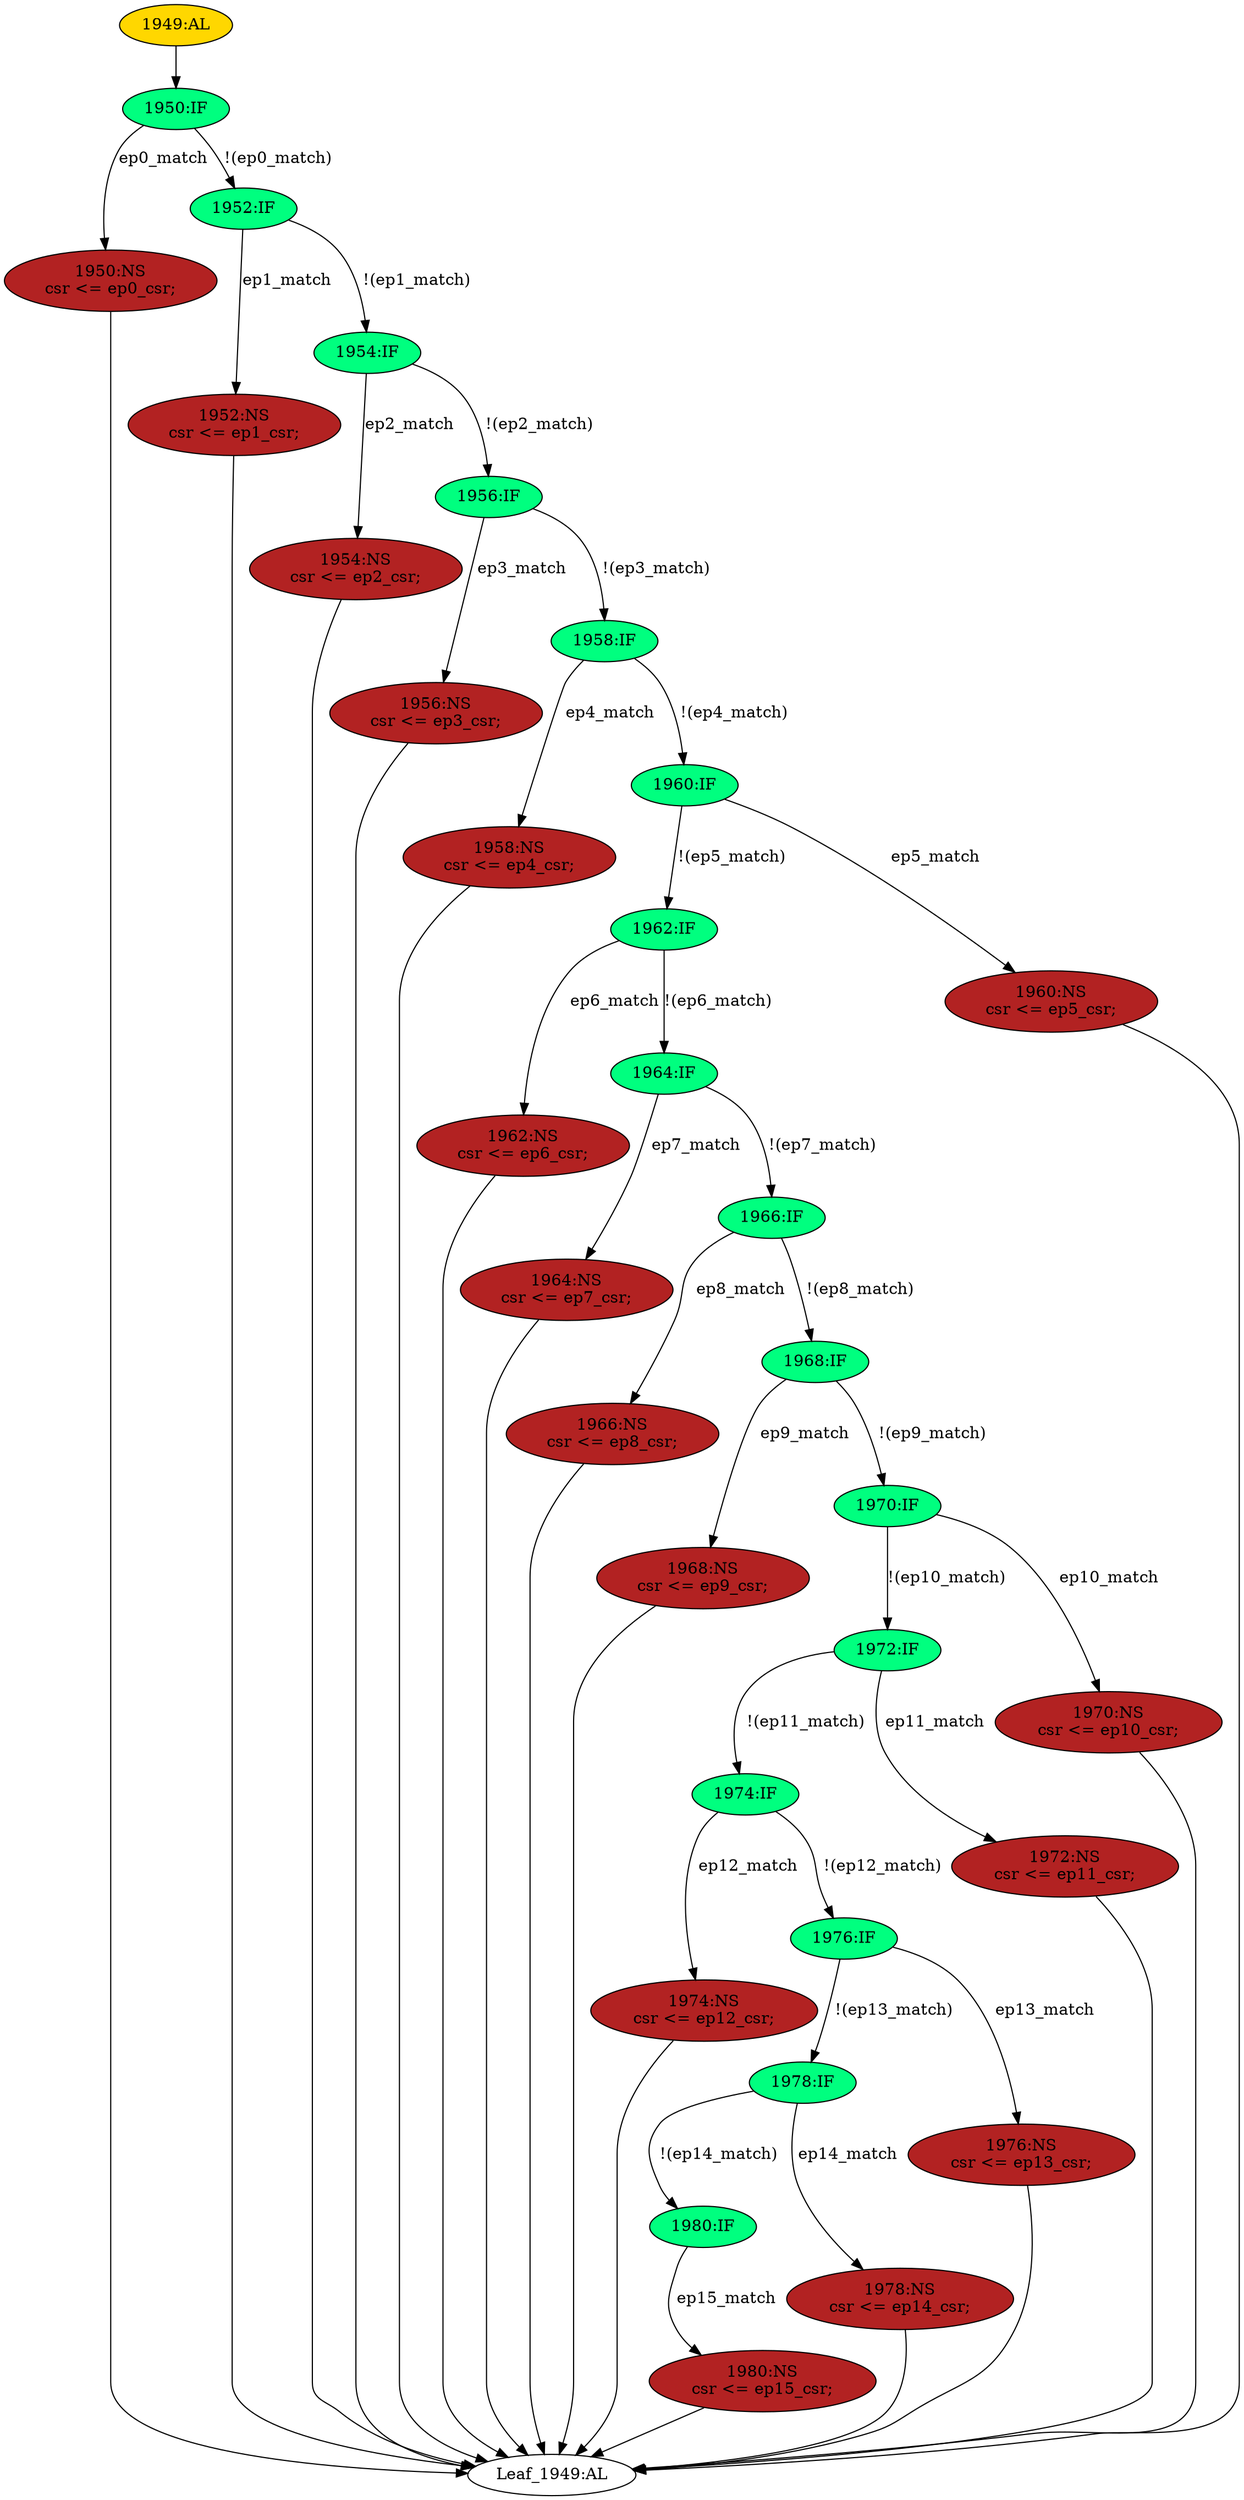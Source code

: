 strict digraph "" {
	node [label="\N"];
	"1952:NS"	 [ast="<pyverilog.vparser.ast.NonblockingSubstitution object at 0x7f0a38d99910>",
		fillcolor=firebrick,
		label="1952:NS
csr <= ep1_csr;",
		statements="[<pyverilog.vparser.ast.NonblockingSubstitution object at 0x7f0a38d99910>]",
		style=filled,
		typ=NonblockingSubstitution];
	"Leaf_1949:AL"	 [def_var="['csr']",
		label="Leaf_1949:AL"];
	"1952:NS" -> "Leaf_1949:AL"	 [cond="[]",
		lineno=None];
	"1958:NS"	 [ast="<pyverilog.vparser.ast.NonblockingSubstitution object at 0x7f0a38d99a50>",
		fillcolor=firebrick,
		label="1958:NS
csr <= ep4_csr;",
		statements="[<pyverilog.vparser.ast.NonblockingSubstitution object at 0x7f0a38d99a50>]",
		style=filled,
		typ=NonblockingSubstitution];
	"1958:NS" -> "Leaf_1949:AL"	 [cond="[]",
		lineno=None];
	"1964:NS"	 [ast="<pyverilog.vparser.ast.NonblockingSubstitution object at 0x7f0a38d99b90>",
		fillcolor=firebrick,
		label="1964:NS
csr <= ep7_csr;",
		statements="[<pyverilog.vparser.ast.NonblockingSubstitution object at 0x7f0a38d99b90>]",
		style=filled,
		typ=NonblockingSubstitution];
	"1964:NS" -> "Leaf_1949:AL"	 [cond="[]",
		lineno=None];
	"1966:IF"	 [ast="<pyverilog.vparser.ast.IfStatement object at 0x7f0a38d99cd0>",
		fillcolor=springgreen,
		label="1966:IF",
		statements="[]",
		style=filled,
		typ=IfStatement];
	"1966:NS"	 [ast="<pyverilog.vparser.ast.NonblockingSubstitution object at 0x7f0a38dada10>",
		fillcolor=firebrick,
		label="1966:NS
csr <= ep8_csr;",
		statements="[<pyverilog.vparser.ast.NonblockingSubstitution object at 0x7f0a38dada10>]",
		style=filled,
		typ=NonblockingSubstitution];
	"1966:IF" -> "1966:NS"	 [cond="['ep8_match']",
		label=ep8_match,
		lineno=1966];
	"1968:IF"	 [ast="<pyverilog.vparser.ast.IfStatement object at 0x7f0a38d99d50>",
		fillcolor=springgreen,
		label="1968:IF",
		statements="[]",
		style=filled,
		typ=IfStatement];
	"1966:IF" -> "1968:IF"	 [cond="['ep8_match']",
		label="!(ep8_match)",
		lineno=1966];
	"1962:IF"	 [ast="<pyverilog.vparser.ast.IfStatement object at 0x7f0a38dadb90>",
		fillcolor=springgreen,
		label="1962:IF",
		statements="[]",
		style=filled,
		typ=IfStatement];
	"1962:NS"	 [ast="<pyverilog.vparser.ast.NonblockingSubstitution object at 0x7f0a38dadc50>",
		fillcolor=firebrick,
		label="1962:NS
csr <= ep6_csr;",
		statements="[<pyverilog.vparser.ast.NonblockingSubstitution object at 0x7f0a38dadc50>]",
		style=filled,
		typ=NonblockingSubstitution];
	"1962:IF" -> "1962:NS"	 [cond="['ep6_match']",
		label=ep6_match,
		lineno=1962];
	"1964:IF"	 [ast="<pyverilog.vparser.ast.IfStatement object at 0x7f0a38dadbd0>",
		fillcolor=springgreen,
		label="1964:IF",
		statements="[]",
		style=filled,
		typ=IfStatement];
	"1962:IF" -> "1964:IF"	 [cond="['ep6_match']",
		label="!(ep6_match)",
		lineno=1962];
	"1978:IF"	 [ast="<pyverilog.vparser.ast.IfStatement object at 0x7f0a38d99e90>",
		fillcolor=springgreen,
		label="1978:IF",
		statements="[]",
		style=filled,
		typ=IfStatement];
	"1980:IF"	 [ast="<pyverilog.vparser.ast.IfStatement object at 0x7f0a38d99ed0>",
		fillcolor=springgreen,
		label="1980:IF",
		statements="[]",
		style=filled,
		typ=IfStatement];
	"1978:IF" -> "1980:IF"	 [cond="['ep14_match']",
		label="!(ep14_match)",
		lineno=1978];
	"1978:NS"	 [ast="<pyverilog.vparser.ast.NonblockingSubstitution object at 0x7f0a38dad110>",
		fillcolor=firebrick,
		label="1978:NS
csr <= ep14_csr;",
		statements="[<pyverilog.vparser.ast.NonblockingSubstitution object at 0x7f0a38dad110>]",
		style=filled,
		typ=NonblockingSubstitution];
	"1978:IF" -> "1978:NS"	 [cond="['ep14_match']",
		label=ep14_match,
		lineno=1978];
	"1968:NS"	 [ast="<pyverilog.vparser.ast.NonblockingSubstitution object at 0x7f0a38dad890>",
		fillcolor=firebrick,
		label="1968:NS
csr <= ep9_csr;",
		statements="[<pyverilog.vparser.ast.NonblockingSubstitution object at 0x7f0a38dad890>]",
		style=filled,
		typ=NonblockingSubstitution];
	"1968:NS" -> "Leaf_1949:AL"	 [cond="[]",
		lineno=None];
	"1974:NS"	 [ast="<pyverilog.vparser.ast.NonblockingSubstitution object at 0x7f0a38dad410>",
		fillcolor=firebrick,
		label="1974:NS
csr <= ep12_csr;",
		statements="[<pyverilog.vparser.ast.NonblockingSubstitution object at 0x7f0a38dad410>]",
		style=filled,
		typ=NonblockingSubstitution];
	"1974:NS" -> "Leaf_1949:AL"	 [cond="[]",
		lineno=None];
	"1980:NS"	 [ast="<pyverilog.vparser.ast.NonblockingSubstitution object at 0x7f0a38d99f50>",
		fillcolor=firebrick,
		label="1980:NS
csr <= ep15_csr;",
		statements="[<pyverilog.vparser.ast.NonblockingSubstitution object at 0x7f0a38d99f50>]",
		style=filled,
		typ=NonblockingSubstitution];
	"1980:IF" -> "1980:NS"	 [cond="['ep15_match']",
		label=ep15_match,
		lineno=1980];
	"1954:NS"	 [ast="<pyverilog.vparser.ast.NonblockingSubstitution object at 0x7f0a38daddd0>",
		fillcolor=firebrick,
		label="1954:NS
csr <= ep2_csr;",
		statements="[<pyverilog.vparser.ast.NonblockingSubstitution object at 0x7f0a38daddd0>]",
		style=filled,
		typ=NonblockingSubstitution];
	"1954:NS" -> "Leaf_1949:AL"	 [cond="[]",
		lineno=None];
	"1956:IF"	 [ast="<pyverilog.vparser.ast.IfStatement object at 0x7f0a38dadf10>",
		fillcolor=springgreen,
		label="1956:IF",
		statements="[]",
		style=filled,
		typ=IfStatement];
	"1956:NS"	 [ast="<pyverilog.vparser.ast.NonblockingSubstitution object at 0x7f0a38dbb1d0>",
		fillcolor=firebrick,
		label="1956:NS
csr <= ep3_csr;",
		statements="[<pyverilog.vparser.ast.NonblockingSubstitution object at 0x7f0a38dbb1d0>]",
		style=filled,
		typ=NonblockingSubstitution];
	"1956:IF" -> "1956:NS"	 [cond="['ep3_match']",
		label=ep3_match,
		lineno=1956];
	"1958:IF"	 [ast="<pyverilog.vparser.ast.IfStatement object at 0x7f0a38dadf50>",
		fillcolor=springgreen,
		label="1958:IF",
		statements="[]",
		style=filled,
		typ=IfStatement];
	"1956:IF" -> "1958:IF"	 [cond="['ep3_match']",
		label="!(ep3_match)",
		lineno=1956];
	"1972:IF"	 [ast="<pyverilog.vparser.ast.IfStatement object at 0x7f0a38d99dd0>",
		fillcolor=springgreen,
		label="1972:IF",
		statements="[]",
		style=filled,
		typ=IfStatement];
	"1974:IF"	 [ast="<pyverilog.vparser.ast.IfStatement object at 0x7f0a38d99e10>",
		fillcolor=springgreen,
		label="1974:IF",
		statements="[]",
		style=filled,
		typ=IfStatement];
	"1972:IF" -> "1974:IF"	 [cond="['ep11_match']",
		label="!(ep11_match)",
		lineno=1972];
	"1972:NS"	 [ast="<pyverilog.vparser.ast.NonblockingSubstitution object at 0x7f0a38dad590>",
		fillcolor=firebrick,
		label="1972:NS
csr <= ep11_csr;",
		statements="[<pyverilog.vparser.ast.NonblockingSubstitution object at 0x7f0a38dad590>]",
		style=filled,
		typ=NonblockingSubstitution];
	"1972:IF" -> "1972:NS"	 [cond="['ep11_match']",
		label=ep11_match,
		lineno=1972];
	"1970:NS"	 [ast="<pyverilog.vparser.ast.NonblockingSubstitution object at 0x7f0a38dad710>",
		fillcolor=firebrick,
		label="1970:NS
csr <= ep10_csr;",
		statements="[<pyverilog.vparser.ast.NonblockingSubstitution object at 0x7f0a38dad710>]",
		style=filled,
		typ=NonblockingSubstitution];
	"1970:NS" -> "Leaf_1949:AL"	 [cond="[]",
		lineno=None];
	"1950:NS"	 [ast="<pyverilog.vparser.ast.NonblockingSubstitution object at 0x7f0a38dbb350>",
		fillcolor=firebrick,
		label="1950:NS
csr <= ep0_csr;",
		statements="[<pyverilog.vparser.ast.NonblockingSubstitution object at 0x7f0a38dbb350>]",
		style=filled,
		typ=NonblockingSubstitution];
	"1950:NS" -> "Leaf_1949:AL"	 [cond="[]",
		lineno=None];
	"1960:IF"	 [ast="<pyverilog.vparser.ast.IfStatement object at 0x7f0a38dadf90>",
		fillcolor=springgreen,
		label="1960:IF",
		statements="[]",
		style=filled,
		typ=IfStatement];
	"1960:IF" -> "1962:IF"	 [cond="['ep5_match']",
		label="!(ep5_match)",
		lineno=1960];
	"1960:NS"	 [ast="<pyverilog.vparser.ast.NonblockingSubstitution object at 0x7f0a38dadfd0>",
		fillcolor=firebrick,
		label="1960:NS
csr <= ep5_csr;",
		statements="[<pyverilog.vparser.ast.NonblockingSubstitution object at 0x7f0a38dadfd0>]",
		style=filled,
		typ=NonblockingSubstitution];
	"1960:IF" -> "1960:NS"	 [cond="['ep5_match']",
		label=ep5_match,
		lineno=1960];
	"1976:NS"	 [ast="<pyverilog.vparser.ast.NonblockingSubstitution object at 0x7f0a38dad290>",
		fillcolor=firebrick,
		label="1976:NS
csr <= ep13_csr;",
		statements="[<pyverilog.vparser.ast.NonblockingSubstitution object at 0x7f0a38dad290>]",
		style=filled,
		typ=NonblockingSubstitution];
	"1976:NS" -> "Leaf_1949:AL"	 [cond="[]",
		lineno=None];
	"1952:IF"	 [ast="<pyverilog.vparser.ast.IfStatement object at 0x7f0a38dbb490>",
		fillcolor=springgreen,
		label="1952:IF",
		statements="[]",
		style=filled,
		typ=IfStatement];
	"1952:IF" -> "1952:NS"	 [cond="['ep1_match']",
		label=ep1_match,
		lineno=1952];
	"1954:IF"	 [ast="<pyverilog.vparser.ast.IfStatement object at 0x7f0a38dbb4d0>",
		fillcolor=springgreen,
		label="1954:IF",
		statements="[]",
		style=filled,
		typ=IfStatement];
	"1952:IF" -> "1954:IF"	 [cond="['ep1_match']",
		label="!(ep1_match)",
		lineno=1952];
	"1974:IF" -> "1974:NS"	 [cond="['ep12_match']",
		label=ep12_match,
		lineno=1974];
	"1976:IF"	 [ast="<pyverilog.vparser.ast.IfStatement object at 0x7f0a38d99e50>",
		fillcolor=springgreen,
		label="1976:IF",
		statements="[]",
		style=filled,
		typ=IfStatement];
	"1974:IF" -> "1976:IF"	 [cond="['ep12_match']",
		label="!(ep12_match)",
		lineno=1974];
	"1960:NS" -> "Leaf_1949:AL"	 [cond="[]",
		lineno=None];
	"1956:NS" -> "Leaf_1949:AL"	 [cond="[]",
		lineno=None];
	"1966:NS" -> "Leaf_1949:AL"	 [cond="[]",
		lineno=None];
	"1949:AL"	 [ast="<pyverilog.vparser.ast.Always object at 0x7f0a38dbb590>",
		clk_sens=True,
		fillcolor=gold,
		label="1949:AL",
		sens="['clk']",
		statements="[]",
		style=filled,
		typ=Always,
		use_var="['ep6_match', 'ep3_csr', 'ep13_csr', 'ep0_match', 'ep8_csr', 'ep14_match', 'ep2_csr', 'ep12_csr', 'ep1_csr', 'ep4_match', 'ep9_csr', '\
ep15_match', 'ep1_match', 'ep7_csr', 'ep3_match', 'ep11_csr', 'ep7_match', 'ep13_match', 'ep12_match', 'ep6_csr', 'ep15_csr', 'ep5_\
match', 'ep2_match', 'ep10_csr', 'ep9_match', 'ep8_match', 'ep0_csr', 'ep5_csr', 'ep10_match', 'ep11_match', 'ep4_csr', 'ep14_csr']"];
	"1950:IF"	 [ast="<pyverilog.vparser.ast.IfStatement object at 0x7f0a38dbb690>",
		fillcolor=springgreen,
		label="1950:IF",
		statements="[]",
		style=filled,
		typ=IfStatement];
	"1949:AL" -> "1950:IF"	 [cond="[]",
		lineno=None];
	"1962:NS" -> "Leaf_1949:AL"	 [cond="[]",
		lineno=None];
	"1954:IF" -> "1954:NS"	 [cond="['ep2_match']",
		label=ep2_match,
		lineno=1954];
	"1954:IF" -> "1956:IF"	 [cond="['ep2_match']",
		label="!(ep2_match)",
		lineno=1954];
	"1968:IF" -> "1968:NS"	 [cond="['ep9_match']",
		label=ep9_match,
		lineno=1968];
	"1970:IF"	 [ast="<pyverilog.vparser.ast.IfStatement object at 0x7f0a38d99d90>",
		fillcolor=springgreen,
		label="1970:IF",
		statements="[]",
		style=filled,
		typ=IfStatement];
	"1968:IF" -> "1970:IF"	 [cond="['ep9_match']",
		label="!(ep9_match)",
		lineno=1968];
	"1964:IF" -> "1964:NS"	 [cond="['ep7_match']",
		label=ep7_match,
		lineno=1964];
	"1964:IF" -> "1966:IF"	 [cond="['ep7_match']",
		label="!(ep7_match)",
		lineno=1964];
	"1980:NS" -> "Leaf_1949:AL"	 [cond="[]",
		lineno=None];
	"1958:IF" -> "1958:NS"	 [cond="['ep4_match']",
		label=ep4_match,
		lineno=1958];
	"1958:IF" -> "1960:IF"	 [cond="['ep4_match']",
		label="!(ep4_match)",
		lineno=1958];
	"1970:IF" -> "1972:IF"	 [cond="['ep10_match']",
		label="!(ep10_match)",
		lineno=1970];
	"1970:IF" -> "1970:NS"	 [cond="['ep10_match']",
		label=ep10_match,
		lineno=1970];
	"1978:NS" -> "Leaf_1949:AL"	 [cond="[]",
		lineno=None];
	"1972:NS" -> "Leaf_1949:AL"	 [cond="[]",
		lineno=None];
	"1950:IF" -> "1950:NS"	 [cond="['ep0_match']",
		label=ep0_match,
		lineno=1950];
	"1950:IF" -> "1952:IF"	 [cond="['ep0_match']",
		label="!(ep0_match)",
		lineno=1950];
	"1976:IF" -> "1978:IF"	 [cond="['ep13_match']",
		label="!(ep13_match)",
		lineno=1976];
	"1976:IF" -> "1976:NS"	 [cond="['ep13_match']",
		label=ep13_match,
		lineno=1976];
}
